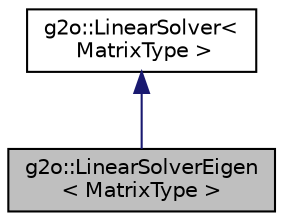 digraph "g2o::LinearSolverEigen&lt; MatrixType &gt;"
{
  edge [fontname="Helvetica",fontsize="10",labelfontname="Helvetica",labelfontsize="10"];
  node [fontname="Helvetica",fontsize="10",shape=record];
  Node0 [label="g2o::LinearSolverEigen\l\< MatrixType \>",height=0.2,width=0.4,color="black", fillcolor="grey75", style="filled", fontcolor="black"];
  Node1 -> Node0 [dir="back",color="midnightblue",fontsize="10",style="solid",fontname="Helvetica"];
  Node1 [label="g2o::LinearSolver\<\l MatrixType \>",height=0.2,width=0.4,color="black", fillcolor="white", style="filled",URL="$classg2o_1_1_linear_solver.html",tooltip="basic solver for Ax = b "];
}
